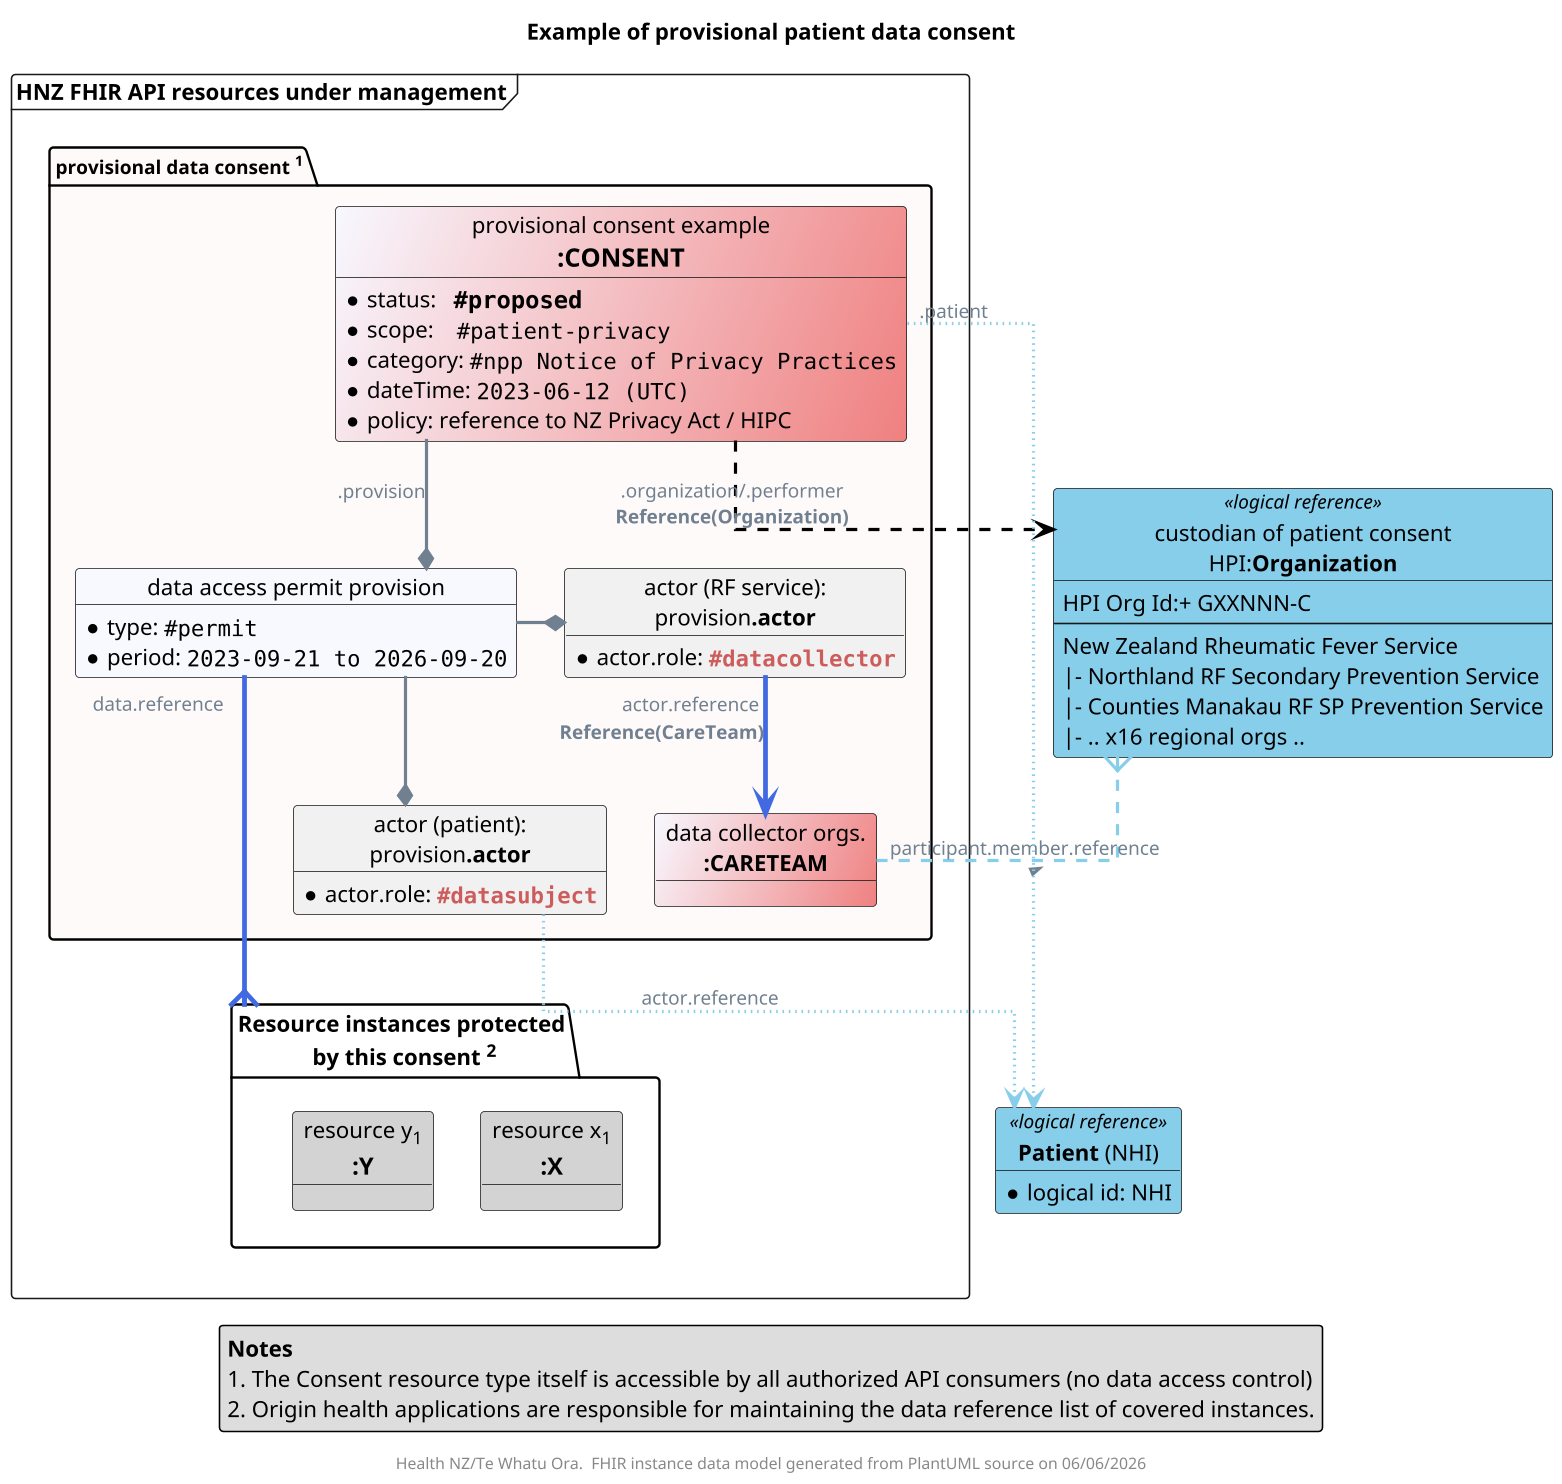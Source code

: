 @startuml obj-FHIR-data-consent-provisional

top to bottom direction
skinparam dpi 300
allow_mixing
scale 500 width

skinparam ActivityDiamondBackgroundColor #RoyalBlue
skinparam ArrowColor #SlateGrey   
skinparam ArrowFontColor #RoyalBlue
skinparam ArrowFontColor #SlateGrey  
skinparam ArrowFontSize 12
skinparam ArrowMessageAlignment left
skinparam BoxPadding 10
skinparam linetype ortho
skinparam nodesep 30
skinparam ranksep 30
skinparam roundcorner 5
skinparam sequenceArrowThickness 2

title Example of provisional patient data consent

!procedure $Coding($Alias,$System,$Code,$Display)
  object "<color:GhostWhite>$System" as $Alias #MediumPurple {
    <color:GhostWhite><size:11>**$Code**-$Display
  }
!endprocedure

frame "HNZ FHIR API resources under management" as HNZMain {

  package "<size:12>provisional data consent <sup>1</sup>" as PROV #Snow {
      
    object "provisional consent example\n<size:16>**:CONSENT**" as CONSENT #GhostWhite/LightCoral {
      * status:   ""<size:15>**#proposed**""
      * scope:    ""#patient-privacy""
      * category: ""#npp Notice of Privacy Practices""
      * dateTime: ""2023-06-12 (UTC)""
      * policy: reference to NZ Privacy Act / HIPC
    }

    object "data access permit provision" as DAP #GhostWhite {
      * type: ""#permit""
      * period: ""2023-09-21 to 2026-09-20""
    }

    object "actor (RF service):\n<size:14>provision**.actor**" as SActor1 {
      * actor.role: ""<color:#IndianRed>**#datacollector**""
    }

    object "actor (patient):\n<size:14>provision**.actor**" as SActor2 {
      * actor.role: ""<color:#IndianRed>**#datasubject**""
    }

    object "data collector orgs.\n**:CARETEAM**" as CARETEAM1 #GhostWhite/LightCoral
  }

  package "Resource instances protected\n by this consent <sup>2</sup>" as COVERED {
    object "resource x<sub>1</sub>\n**<size:15>:X**" as AnyResource #LightGray
    object "resource y<sub>1</sub>\n**<size:15>:Y**" as AnotherResource #LightGray
    'AnyResource -[hidden]d- AnotherResource
  }

  ' non-consent resources


  ' connectors
  DAP "data.reference" -[thickness=3,#RoyalBlue]---{ COVERED
  DAP -* SActor1
  DAP --* SActor2

  CONSENT -d-* DAP : "".provision""
}

' resources in other repos
object "**Patient** (NHI)" as Patient <<logical reference>> #SkyBlue {
  * logical id: NHI
}

object "custodian of patient consent\nHPI:**Organization**" as HPI <<logical reference>> #SkyBlue {
  HPI Org Id:+ GXXNNN-C
  ---
  New Zealand Rheumatic Fever Service
   |- Northland RF Secondary Prevention Service
   |- Counties Manakau RF SP Prevention Service
   |- .. x16 regional orgs ..

}

SActor1 "actor.reference" -[thickness=3,#RoyalBlue]-> CARETEAM1: **Reference(CareTeam)**
SActor2  -[dotted,#SkyBlue]--> Patient: actor.reference
CARETEAM1 "\nparticipant.member.reference" -[dashed,#SkyBlue,norank]----{ HPI: > 
CONSENT -[dashed,#Black]-> HPI: .organization/.performer\n**Reference(Organization)**
CONSENT ".patient" -[dotted,#SkyBlue]--> Patient


legend bottom
  **Notes**
  1. The Consent resource type itself is accessible by all authorized API consumers (no data access control)
  2. Origin health applications are responsible for maintaining the data reference list of covered instances.
endlegend

footer "Health NZ/Te Whatu Ora.  FHIR instance data model generated from PlantUML source on %date('dd/MM/yyyy')"

@enduml